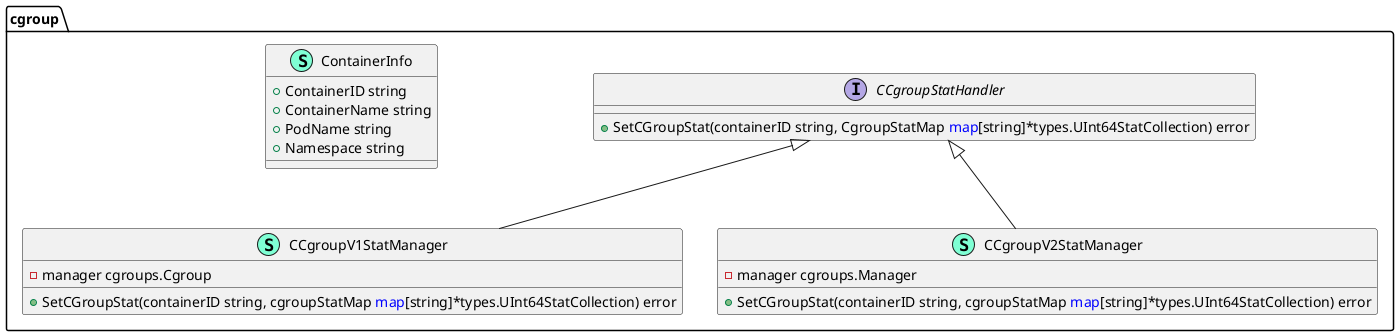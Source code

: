 @startuml
namespace cgroup {
    interface CCgroupStatHandler  {
        + SetCGroupStat(containerID string, CgroupStatMap <font color=blue>map</font>[string]*types.UInt64StatCollection) error

    }
    class CCgroupV1StatManager << (S,Aquamarine) >> {
        - manager cgroups.Cgroup

        + SetCGroupStat(containerID string, cgroupStatMap <font color=blue>map</font>[string]*types.UInt64StatCollection) error

    }
    class CCgroupV2StatManager << (S,Aquamarine) >> {
        - manager cgroups.Manager

        + SetCGroupStat(containerID string, cgroupStatMap <font color=blue>map</font>[string]*types.UInt64StatCollection) error

    }
    class ContainerInfo << (S,Aquamarine) >> {
        + ContainerID string
        + ContainerName string
        + PodName string
        + Namespace string

    }
}

"cgroup.CCgroupStatHandler" <|-- "cgroup.CCgroupV1StatManager"
"cgroup.CCgroupStatHandler" <|-- "cgroup.CCgroupV2StatManager"


@enduml
